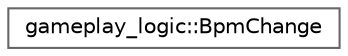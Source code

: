 digraph "Graphical Class Hierarchy"
{
 // LATEX_PDF_SIZE
  bgcolor="transparent";
  edge [fontname=Helvetica,fontsize=10,labelfontname=Helvetica,labelfontsize=10];
  node [fontname=Helvetica,fontsize=10,shape=box,height=0.2,width=0.4];
  rankdir="LR";
  Node0 [id="Node000000",label="gameplay_logic::BpmChange",height=0.2,width=0.4,color="grey40", fillcolor="white", style="filled",URL="$classgameplay__logic_1_1BpmChange.html",tooltip=" "];
}
